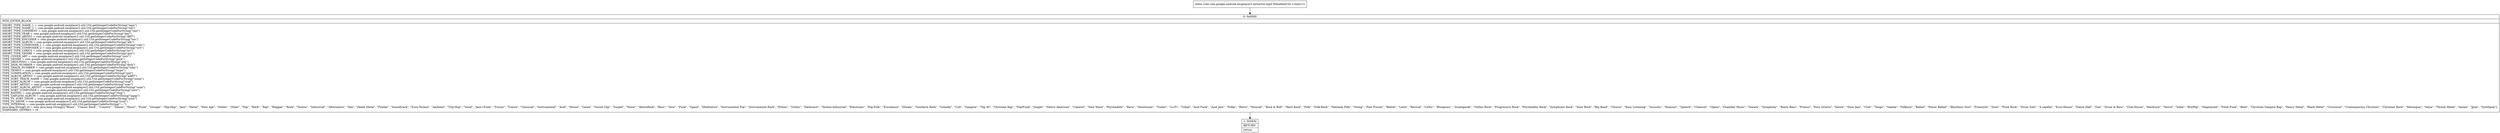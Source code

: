 digraph "CFG forcom.google.android.exoplayer2.extractor.mp4.MetadataUtil.\<clinit\>()V" {
Node_0 [shape=record,label="{0\:\ 0x0000|MTH_ENTER_BLOCK\l|SHORT_TYPE_NAME_1 = com.google.android.exoplayer2.util.Util.getIntegerCodeForString(\"nam\")\lSHORT_TYPE_NAME_2 = com.google.android.exoplayer2.util.Util.getIntegerCodeForString(\"trk\")\lSHORT_TYPE_COMMENT = com.google.android.exoplayer2.util.Util.getIntegerCodeForString(\"cmt\")\lSHORT_TYPE_YEAR = com.google.android.exoplayer2.util.Util.getIntegerCodeForString(\"day\")\lSHORT_TYPE_ARTIST = com.google.android.exoplayer2.util.Util.getIntegerCodeForString(\"ART\")\lSHORT_TYPE_ENCODER = com.google.android.exoplayer2.util.Util.getIntegerCodeForString(\"too\")\lSHORT_TYPE_ALBUM = com.google.android.exoplayer2.util.Util.getIntegerCodeForString(\"alb\")\lSHORT_TYPE_COMPOSER_1 = com.google.android.exoplayer2.util.Util.getIntegerCodeForString(\"com\")\lSHORT_TYPE_COMPOSER_2 = com.google.android.exoplayer2.util.Util.getIntegerCodeForString(\"wrt\")\lSHORT_TYPE_LYRICS = com.google.android.exoplayer2.util.Util.getIntegerCodeForString(\"lyr\")\lSHORT_TYPE_GENRE = com.google.android.exoplayer2.util.Util.getIntegerCodeForString(\"gen\")\lTYPE_COVER_ART = com.google.android.exoplayer2.util.Util.getIntegerCodeForString(\"covr\")\lTYPE_GENRE = com.google.android.exoplayer2.util.Util.getIntegerCodeForString(\"gnre\")\lTYPE_GROUPING = com.google.android.exoplayer2.util.Util.getIntegerCodeForString(\"grp\")\lTYPE_DISK_NUMBER = com.google.android.exoplayer2.util.Util.getIntegerCodeForString(\"disk\")\lTYPE_TRACK_NUMBER = com.google.android.exoplayer2.util.Util.getIntegerCodeForString(\"trkn\")\lTYPE_TEMPO = com.google.android.exoplayer2.util.Util.getIntegerCodeForString(\"tmpo\")\lTYPE_COMPILATION = com.google.android.exoplayer2.util.Util.getIntegerCodeForString(\"cpil\")\lTYPE_ALBUM_ARTIST = com.google.android.exoplayer2.util.Util.getIntegerCodeForString(\"aART\")\lTYPE_SORT_TRACK_NAME = com.google.android.exoplayer2.util.Util.getIntegerCodeForString(\"sonm\")\lTYPE_SORT_ALBUM = com.google.android.exoplayer2.util.Util.getIntegerCodeForString(\"soal\")\lTYPE_SORT_ARTIST = com.google.android.exoplayer2.util.Util.getIntegerCodeForString(\"soar\")\lTYPE_SORT_ALBUM_ARTIST = com.google.android.exoplayer2.util.Util.getIntegerCodeForString(\"soaa\")\lTYPE_SORT_COMPOSER = com.google.android.exoplayer2.util.Util.getIntegerCodeForString(\"soco\")\lTYPE_RATING = com.google.android.exoplayer2.util.Util.getIntegerCodeForString(\"rtng\")\lTYPE_GAPLESS_ALBUM = com.google.android.exoplayer2.util.Util.getIntegerCodeForString(\"pgap\")\lTYPE_TV_SORT_SHOW = com.google.android.exoplayer2.util.Util.getIntegerCodeForString(\"sosn\")\lTYPE_TV_SHOW = com.google.android.exoplayer2.util.Util.getIntegerCodeForString(\"tvsh\")\lTYPE_INTERNAL = com.google.android.exoplayer2.util.Util.getIntegerCodeForString(\"\-\-\-\-\")\ljava.lang.String[] r0 = new java.lang.String[]\{\"Blues\", \"Classic Rock\", \"Country\", \"Dance\", \"Disco\", \"Funk\", \"Grunge\", \"Hip\-Hop\", \"Jazz\", \"Metal\", \"New Age\", \"Oldies\", \"Other\", \"Pop\", \"R&B\", \"Rap\", \"Reggae\", \"Rock\", \"Techno\", \"Industrial\", \"Alternative\", \"Ska\", \"Death Metal\", \"Pranks\", \"Soundtrack\", \"Euro\-Techno\", \"Ambient\", \"Trip\-Hop\", \"Vocal\", \"Jazz+Funk\", \"Fusion\", \"Trance\", \"Classical\", \"Instrumental\", \"Acid\", \"House\", \"Game\", \"Sound Clip\", \"Gospel\", \"Noise\", \"AlternRock\", \"Bass\", \"Soul\", \"Punk\", \"Space\", \"Meditative\", \"Instrumental Pop\", \"Instrumental Rock\", \"Ethnic\", \"Gothic\", \"Darkwave\", \"Techno\-Industrial\", \"Electronic\", \"Pop\-Folk\", \"Eurodance\", \"Dream\", \"Southern Rock\", \"Comedy\", \"Cult\", \"Gangsta\", \"Top 40\", \"Christian Rap\", \"Pop\/Funk\", \"Jungle\", \"Native American\", \"Cabaret\", \"New Wave\", \"Psychadelic\", \"Rave\", \"Showtunes\", \"Trailer\", \"Lo\-Fi\", \"Tribal\", \"Acid Punk\", \"Acid Jazz\", \"Polka\", \"Retro\", \"Musical\", \"Rock & Roll\", \"Hard Rock\", \"Folk\", \"Folk\-Rock\", \"National Folk\", \"Swing\", \"Fast Fusion\", \"Bebob\", \"Latin\", \"Revival\", \"Celtic\", \"Bluegrass\", \"Avantgarde\", \"Gothic Rock\", \"Progressive Rock\", \"Psychedelic Rock\", \"Symphonic Rock\", \"Slow Rock\", \"Big Band\", \"Chorus\", \"Easy Listening\", \"Acoustic\", \"Humour\", \"Speech\", \"Chanson\", \"Opera\", \"Chamber Music\", \"Sonata\", \"Symphony\", \"Booty Bass\", \"Primus\", \"Porn Groove\", \"Satire\", \"Slow Jam\", \"Club\", \"Tango\", \"Samba\", \"Folklore\", \"Ballad\", \"Power Ballad\", \"Rhythmic Soul\", \"Freestyle\", \"Duet\", \"Punk Rock\", \"Drum Solo\", \"A capella\", \"Euro\-House\", \"Dance Hall\", \"Goa\", \"Drum & Bass\", \"Club\-House\", \"Hardcore\", \"Terror\", \"Indie\", \"BritPop\", \"Negerpunk\", \"Polsk Punk\", \"Beat\", \"Christian Gangsta Rap\", \"Heavy Metal\", \"Black Metal\", \"Crossover\", \"Contemporary Christian\", \"Christian Rock\", \"Merengue\", \"Salsa\", \"Thrash Metal\", \"Anime\", \"Jpop\", \"Synthpop\"\}\lSTANDARD_GENRES = r0\l}"];
Node_1 [shape=record,label="{1\:\ 0x045e|RETURN\l|return\l}"];
MethodNode[shape=record,label="{static void com.google.android.exoplayer2.extractor.mp4.MetadataUtil.\<clinit\>() }"];
MethodNode -> Node_0;
Node_0 -> Node_1;
}

